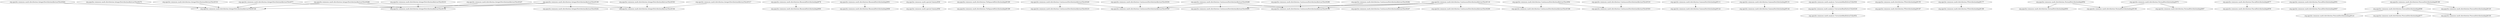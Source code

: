 digraph "ddg/ddg"
{
	"org.apache.commons.math.distribution.IntegerDistributionAbstractTest#261" -> "org.apache.commons.math.distribution.IntegerDistributionAbstractTest#140";
	"org.apache.commons.math.distribution.IntegerDistributionAbstractTest#275" -> "org.apache.commons.math.distribution.IntegerDistributionAbstractTest#140";
	"org.apache.commons.math.distribution.IntegerDistributionAbstractTest#289" -> "org.apache.commons.math.distribution.IntegerDistributionAbstractTest#140";
	"org.apache.commons.math.distribution.IntegerDistributionAbstractTest#77" -> "org.apache.commons.math.distribution.IntegerDistributionAbstractTest#140";
	"org.apache.commons.math.distribution.BinomialDistributionImpl#78" -> "org.apache.commons.math.distribution.BinomialDistributionImpl#60";
	"org.apache.commons.math.distribution.BinomialDistributionImpl#91" -> "org.apache.commons.math.distribution.BinomialDistributionImpl#68";
	"org.apache.commons.math.distribution.IntegerDistributionAbstractTest#233" -> "org.apache.commons.math.distribution.IntegerDistributionAbstractTest#152";
	"org.apache.commons.math.distribution.IntegerDistributionAbstractTest#247" -> "org.apache.commons.math.distribution.IntegerDistributionAbstractTest#152";
	"org.apache.commons.math.distribution.IntegerDistributionAbstractTest#289" -> "org.apache.commons.math.distribution.IntegerDistributionAbstractTest#152";
	"org.apache.commons.math.distribution.IntegerDistributionAbstractTest#77" -> "org.apache.commons.math.distribution.IntegerDistributionAbstractTest#152";
	"org.apache.commons.math.special.Gamma#40" -> "org.apache.commons.math.special.Gamma#90";
	"org.apache.commons.math.distribution.IntegerDistributionAbstractTest#303" -> "org.apache.commons.math.distribution.IntegerDistributionAbstractTest#164";
	"org.apache.commons.math.distribution.IntegerDistributionAbstractTest#317" -> "org.apache.commons.math.distribution.IntegerDistributionAbstractTest#164";
	"org.apache.commons.math.distribution.IntegerDistributionAbstractTest#289" -> "org.apache.commons.math.distribution.IntegerDistributionAbstractTest#164";
	"org.apache.commons.math.distribution.IntegerDistributionAbstractTest#109" -> "org.apache.commons.math.distribution.IntegerDistributionAbstractTest#140";
	"org.apache.commons.math.distribution.IntegerDistributionAbstractTest#109" -> "org.apache.commons.math.distribution.IntegerDistributionAbstractTest#164";
	"org.apache.commons.math.distribution.IntegerDistributionAbstractTest#109" -> "org.apache.commons.math.distribution.IntegerDistributionAbstractTest#152";
	"org.apache.commons.math.distribution.IntegerDistributionAbstractTest#109" -> "org.apache.commons.math.distribution.IntegerDistributionAbstractTest#202";
	"org.apache.commons.math.distribution.ChiSquaredDistributionImpl#180" -> "org.apache.commons.math.distribution.ChiSquaredDistributionImpl#189";
	"org.apache.commons.math.distribution.ContinuousDistributionAbstractTest#116" -> "org.apache.commons.math.distribution.ContinuousDistributionAbstractTest#261";
	"org.apache.commons.math.distribution.GammaDistributionImpl#111" -> "org.apache.commons.math.distribution.GammaDistributionImpl#122";
	"org.apache.commons.math.distribution.ContinuousDistributionAbstractTest#240" -> "org.apache.commons.math.distribution.ContinuousDistributionAbstractTest#233";
	"org.apache.commons.math.distribution.ContinuousDistributionAbstractTest#116" -> "org.apache.commons.math.distribution.ContinuousDistributionAbstractTest#247";
	"org.apache.commons.math.distribution.ContinuousDistributionAbstractTest#240" -> "org.apache.commons.math.distribution.ContinuousDistributionAbstractTest#143";
	"org.apache.commons.math.distribution.ContinuousDistributionAbstractTest#116" -> "org.apache.commons.math.distribution.ContinuousDistributionAbstractTest#143";
	"org.apache.commons.math.distribution.ContinuousDistributionAbstractTest#268" -> "org.apache.commons.math.distribution.ContinuousDistributionAbstractTest#143";
	"org.apache.commons.math.distribution.GammaDistributionImpl#131" -> "org.apache.commons.math.distribution.GammaDistributionImpl#142";
	"org.apache.commons.math.distribution.ContinuousDistributionAbstractTest#310" -> "org.apache.commons.math.distribution.ContinuousDistributionAbstractTest#303";
	"org.apache.commons.math.distribution.ContinuousDistributionAbstractTest#282" -> "org.apache.commons.math.distribution.ContinuousDistributionAbstractTest#156";
	"org.apache.commons.math.distribution.ContinuousDistributionAbstractTest#296" -> "org.apache.commons.math.distribution.ContinuousDistributionAbstractTest#156";
	"org.apache.commons.math.distribution.ContinuousDistributionAbstractTest#268" -> "org.apache.commons.math.distribution.ContinuousDistributionAbstractTest#156";
	"org.apache.commons.math.analysis.UnivariateRealSolverUtils#36" -> "org.apache.commons.math.analysis.UnivariateRealSolverUtils#230";
	"org.apache.commons.math.analysis.UnivariateRealSolverUtils#230" -> "org.apache.commons.math.analysis.UnivariateRealSolverUtils#54";
	"org.apache.commons.math.distribution.ContinuousDistributionAbstractTest#116" -> "org.apache.commons.math.distribution.ContinuousDistributionAbstractTest#156";
	"org.apache.commons.math.distribution.ContinuousDistributionAbstractTest#84" -> "org.apache.commons.math.distribution.ContinuousDistributionAbstractTest#303";
	"org.apache.commons.math.distribution.ContinuousDistributionAbstractTest#116" -> "org.apache.commons.math.distribution.ContinuousDistributionAbstractTest#209";
	"org.apache.commons.math.distribution.ContinuousDistributionAbstractTest#116" -> "org.apache.commons.math.distribution.ContinuousDistributionAbstractTest#186";
	"org.apache.commons.math.distribution.ContinuousDistributionAbstractTest#84" -> "org.apache.commons.math.distribution.ContinuousDistributionAbstractTest#186";
	"org.apache.commons.math.distribution.ContinuousDistributionAbstractTest#254" -> "org.apache.commons.math.distribution.ContinuousDistributionAbstractTest#143";
	"org.apache.commons.math.distribution.FDistributionImpl#155" -> "org.apache.commons.math.distribution.FDistributionImpl#167";
	"org.apache.commons.math.distribution.FDistributionImpl#177" -> "org.apache.commons.math.distribution.FDistributionImpl#189";
	"org.apache.commons.math.distribution.NormalDistributionImpl#92" -> "org.apache.commons.math.distribution.NormalDistributionImpl#83";
	"org.apache.commons.math.distribution.NormalDistributionImpl#75" -> "org.apache.commons.math.distribution.NormalDistributionImpl#67";
	"org.apache.commons.math.distribution.NormalDistributionImpl#75" -> "org.apache.commons.math.distribution.NormalDistributionImpl#106";
	"org.apache.commons.math.distribution.NormalDistributionImpl#92" -> "org.apache.commons.math.distribution.NormalDistributionImpl#106";
	"org.apache.commons.math.distribution.ContinuousDistributionAbstractTest#268" -> "org.apache.commons.math.distribution.ContinuousDistributionAbstractTest#261";
	"org.apache.commons.math.distribution.PascalDistributionImpl#77" -> "org.apache.commons.math.distribution.PascalDistributionImpl#59";
	"org.apache.commons.math.distribution.PascalDistributionImpl#91" -> "org.apache.commons.math.distribution.PascalDistributionImpl#67";
	"org.apache.commons.math.distribution.PoissonDistributionImpl#180" -> "org.apache.commons.math.distribution.PoissonDistributionImpl#89";
	"org.apache.commons.math.distribution.PoissonDistributionImpl#89" -> "org.apache.commons.math.distribution.PoissonDistributionImpl#121";
	"org.apache.commons.math.distribution.PoissonDistributionImpl#89" -> "org.apache.commons.math.distribution.PoissonDistributionImpl#77";
	"org.apache.commons.math.distribution.PoissonDistributionImpl#180" -> "org.apache.commons.math.distribution.PoissonDistributionImpl#145";
	"org.apache.commons.math.distribution.IntegerDistributionAbstractTest#331" -> "org.apache.commons.math.distribution.IntegerDistributionAbstractTest#140";
	"org.apache.commons.math.distribution.PoissonDistributionImpl#89" -> "org.apache.commons.math.distribution.PoissonDistributionImpl#105";
}
